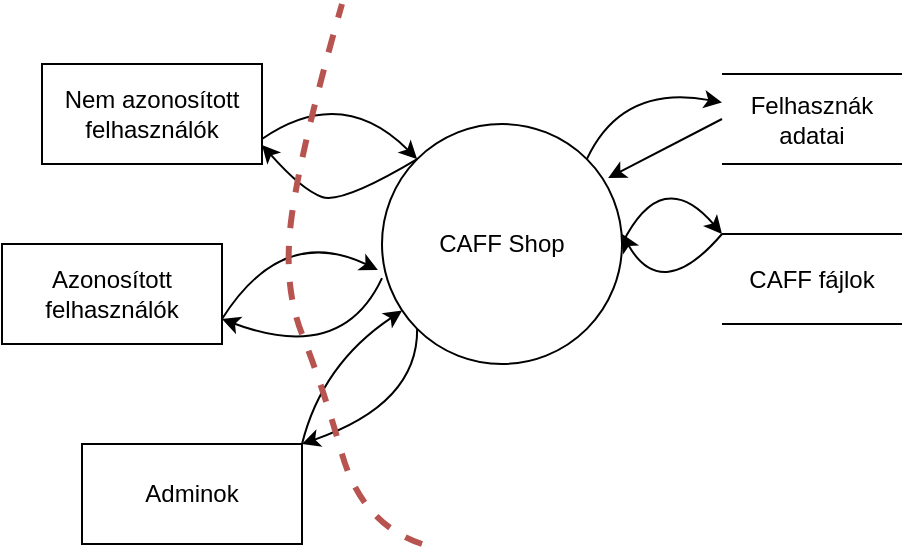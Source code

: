 <mxfile version="15.5.5" type="device"><diagram id="8Uh9T3PRn-gDy5JSTrMY" name="Page-1"><mxGraphModel dx="460" dy="751" grid="1" gridSize="10" guides="1" tooltips="1" connect="1" arrows="1" fold="1" page="1" pageScale="1" pageWidth="827" pageHeight="1169" math="0" shadow="0"><root><mxCell id="0"/><mxCell id="1" parent="0"/><mxCell id="UvguFo3-zaR3klMNQ9Wi-1" value="CAFF Shop" style="ellipse;whiteSpace=wrap;html=1;aspect=fixed;" vertex="1" parent="1"><mxGeometry x="230" y="230" width="120" height="120" as="geometry"/></mxCell><mxCell id="UvguFo3-zaR3klMNQ9Wi-2" value="Azonosított felhasználók" style="rounded=0;whiteSpace=wrap;html=1;" vertex="1" parent="1"><mxGeometry x="40" y="290" width="110" height="50" as="geometry"/></mxCell><mxCell id="UvguFo3-zaR3klMNQ9Wi-3" value="Adminok" style="rounded=0;whiteSpace=wrap;html=1;" vertex="1" parent="1"><mxGeometry x="80" y="390" width="110" height="50" as="geometry"/></mxCell><mxCell id="UvguFo3-zaR3klMNQ9Wi-4" value="Nem azonosított felhasználók" style="rounded=0;whiteSpace=wrap;html=1;" vertex="1" parent="1"><mxGeometry x="60" y="200" width="110" height="50" as="geometry"/></mxCell><mxCell id="UvguFo3-zaR3klMNQ9Wi-6" value="" style="curved=1;endArrow=classic;html=1;rounded=0;exitX=1;exitY=0;exitDx=0;exitDy=0;" edge="1" parent="1" source="UvguFo3-zaR3klMNQ9Wi-3" target="UvguFo3-zaR3klMNQ9Wi-1"><mxGeometry width="50" height="50" relative="1" as="geometry"><mxPoint x="210" y="410" as="sourcePoint"/><mxPoint x="260" y="360" as="targetPoint"/><Array as="points"><mxPoint x="200" y="350"/></Array></mxGeometry></mxCell><mxCell id="UvguFo3-zaR3klMNQ9Wi-7" value="" style="curved=1;endArrow=classic;html=1;rounded=0;exitX=0;exitY=1;exitDx=0;exitDy=0;entryX=1;entryY=0;entryDx=0;entryDy=0;" edge="1" parent="1" source="UvguFo3-zaR3klMNQ9Wi-1" target="UvguFo3-zaR3klMNQ9Wi-3"><mxGeometry width="50" height="50" relative="1" as="geometry"><mxPoint x="210" y="410" as="sourcePoint"/><mxPoint x="260" y="360" as="targetPoint"/><Array as="points"><mxPoint x="248" y="370"/></Array></mxGeometry></mxCell><mxCell id="UvguFo3-zaR3klMNQ9Wi-8" value="" style="curved=1;endArrow=classic;html=1;rounded=0;exitX=0;exitY=0.642;exitDx=0;exitDy=0;entryX=1;entryY=0.75;entryDx=0;entryDy=0;exitPerimeter=0;" edge="1" parent="1" source="UvguFo3-zaR3klMNQ9Wi-1" target="UvguFo3-zaR3klMNQ9Wi-2"><mxGeometry width="50" height="50" relative="1" as="geometry"><mxPoint x="257.574" y="342.426" as="sourcePoint"/><mxPoint x="200" y="400" as="targetPoint"/><Array as="points"><mxPoint x="210" y="350"/></Array></mxGeometry></mxCell><mxCell id="UvguFo3-zaR3klMNQ9Wi-9" value="" style="curved=1;endArrow=classic;html=1;rounded=0;exitX=1;exitY=0.75;exitDx=0;exitDy=0;entryX=-0.017;entryY=0.608;entryDx=0;entryDy=0;entryPerimeter=0;" edge="1" parent="1" source="UvguFo3-zaR3klMNQ9Wi-2" target="UvguFo3-zaR3klMNQ9Wi-1"><mxGeometry width="50" height="50" relative="1" as="geometry"><mxPoint x="200" y="400" as="sourcePoint"/><mxPoint x="250.077" y="333.282" as="targetPoint"/><Array as="points"><mxPoint x="180" y="280"/></Array></mxGeometry></mxCell><mxCell id="UvguFo3-zaR3klMNQ9Wi-10" value="" style="curved=1;endArrow=classic;html=1;rounded=0;entryX=1;entryY=0.75;entryDx=0;entryDy=0;exitX=0;exitY=0;exitDx=0;exitDy=0;" edge="1" parent="1" source="UvguFo3-zaR3klMNQ9Wi-1"><mxGeometry width="50" height="50" relative="1" as="geometry"><mxPoint x="250" y="220.0" as="sourcePoint"/><mxPoint x="170" y="240.46" as="targetPoint"/><Array as="points"><mxPoint x="210" y="270"/><mxPoint x="190" y="263"/></Array></mxGeometry></mxCell><mxCell id="UvguFo3-zaR3klMNQ9Wi-11" value="" style="curved=1;endArrow=classic;html=1;rounded=0;exitX=1;exitY=0.75;exitDx=0;exitDy=0;entryX=0;entryY=0;entryDx=0;entryDy=0;" edge="1" parent="1" target="UvguFo3-zaR3klMNQ9Wi-1"><mxGeometry width="50" height="50" relative="1" as="geometry"><mxPoint x="170" y="237.5" as="sourcePoint"/><mxPoint x="247.96" y="212.96" as="targetPoint"/><Array as="points"><mxPoint x="210" y="210"/></Array></mxGeometry></mxCell><mxCell id="UvguFo3-zaR3klMNQ9Wi-13" value="" style="curved=1;endArrow=none;html=1;rounded=0;fillColor=#f8cecc;strokeColor=#b85450;endFill=0;strokeWidth=3;dashed=1;" edge="1" parent="1"><mxGeometry width="50" height="50" relative="1" as="geometry"><mxPoint x="250" y="440" as="sourcePoint"/><mxPoint x="210" y="170" as="targetPoint"/><Array as="points"><mxPoint x="220" y="430"/><mxPoint x="200" y="360"/><mxPoint x="180" y="310"/><mxPoint x="190" y="240"/></Array></mxGeometry></mxCell><mxCell id="UvguFo3-zaR3klMNQ9Wi-14" value="CAFF fájlok" style="rounded=0;whiteSpace=wrap;html=1;strokeColor=none;" vertex="1" parent="1"><mxGeometry x="400" y="285" width="90" height="45" as="geometry"/></mxCell><mxCell id="UvguFo3-zaR3klMNQ9Wi-15" value="Felhasznák adatai" style="rounded=0;whiteSpace=wrap;html=1;strokeColor=none;" vertex="1" parent="1"><mxGeometry x="400" y="205" width="90" height="45" as="geometry"/></mxCell><mxCell id="UvguFo3-zaR3klMNQ9Wi-16" value="" style="curved=1;endArrow=classic;html=1;rounded=0;exitX=1;exitY=0;exitDx=0;exitDy=0;" edge="1" parent="1" source="UvguFo3-zaR3klMNQ9Wi-1" target="UvguFo3-zaR3klMNQ9Wi-15"><mxGeometry width="50" height="50" relative="1" as="geometry"><mxPoint x="180" y="247.5" as="sourcePoint"/><mxPoint x="257.574" y="257.574" as="targetPoint"/><Array as="points"><mxPoint x="350" y="210"/></Array></mxGeometry></mxCell><mxCell id="UvguFo3-zaR3klMNQ9Wi-17" value="" style="curved=1;endArrow=classic;html=1;rounded=0;exitX=1;exitY=0.5;exitDx=0;exitDy=0;entryX=0;entryY=0;entryDx=0;entryDy=0;" edge="1" parent="1" source="UvguFo3-zaR3klMNQ9Wi-1" target="UvguFo3-zaR3klMNQ9Wi-14"><mxGeometry width="50" height="50" relative="1" as="geometry"><mxPoint x="342.426" y="257.574" as="sourcePoint"/><mxPoint x="410" y="229.211" as="targetPoint"/><Array as="points"><mxPoint x="370" y="250"/></Array></mxGeometry></mxCell><mxCell id="UvguFo3-zaR3klMNQ9Wi-18" value="" style="curved=1;endArrow=classic;html=1;rounded=0;exitX=0;exitY=0;exitDx=0;exitDy=0;" edge="1" parent="1" source="UvguFo3-zaR3klMNQ9Wi-14"><mxGeometry width="50" height="50" relative="1" as="geometry"><mxPoint x="257.574" y="342.426" as="sourcePoint"/><mxPoint x="350" y="285" as="targetPoint"/><Array as="points"><mxPoint x="370" y="320"/></Array></mxGeometry></mxCell><mxCell id="UvguFo3-zaR3klMNQ9Wi-19" value="" style="curved=1;endArrow=classic;html=1;rounded=0;exitX=0;exitY=0.5;exitDx=0;exitDy=0;entryX=0.942;entryY=0.225;entryDx=0;entryDy=0;entryPerimeter=0;" edge="1" parent="1" source="UvguFo3-zaR3klMNQ9Wi-15" target="UvguFo3-zaR3klMNQ9Wi-1"><mxGeometry width="50" height="50" relative="1" as="geometry"><mxPoint x="410" y="295" as="sourcePoint"/><mxPoint x="360" y="295" as="targetPoint"/><Array as="points"/></mxGeometry></mxCell><mxCell id="UvguFo3-zaR3klMNQ9Wi-20" value="" style="endArrow=none;html=1;rounded=0;strokeWidth=1;entryX=1;entryY=1;entryDx=0;entryDy=0;exitX=0;exitY=1;exitDx=0;exitDy=0;" edge="1" parent="1" source="UvguFo3-zaR3klMNQ9Wi-14" target="UvguFo3-zaR3klMNQ9Wi-14"><mxGeometry width="50" height="50" relative="1" as="geometry"><mxPoint x="370" y="410" as="sourcePoint"/><mxPoint x="420" y="360" as="targetPoint"/></mxGeometry></mxCell><mxCell id="UvguFo3-zaR3klMNQ9Wi-22" value="" style="endArrow=none;html=1;rounded=0;strokeWidth=1;entryX=1;entryY=0;entryDx=0;entryDy=0;exitX=0;exitY=0;exitDx=0;exitDy=0;" edge="1" parent="1" source="UvguFo3-zaR3klMNQ9Wi-14" target="UvguFo3-zaR3klMNQ9Wi-14"><mxGeometry width="50" height="50" relative="1" as="geometry"><mxPoint x="370" y="410" as="sourcePoint"/><mxPoint x="420" y="360" as="targetPoint"/></mxGeometry></mxCell><mxCell id="UvguFo3-zaR3klMNQ9Wi-23" value="" style="endArrow=none;html=1;rounded=0;strokeWidth=1;entryX=1;entryY=1;entryDx=0;entryDy=0;exitX=0;exitY=1;exitDx=0;exitDy=0;" edge="1" parent="1" source="UvguFo3-zaR3klMNQ9Wi-15" target="UvguFo3-zaR3klMNQ9Wi-15"><mxGeometry width="50" height="50" relative="1" as="geometry"><mxPoint x="410" y="295" as="sourcePoint"/><mxPoint x="500" y="295" as="targetPoint"/></mxGeometry></mxCell><mxCell id="UvguFo3-zaR3klMNQ9Wi-24" value="" style="endArrow=none;html=1;rounded=0;strokeWidth=1;entryX=1;entryY=0;entryDx=0;entryDy=0;exitX=0;exitY=0;exitDx=0;exitDy=0;" edge="1" parent="1" source="UvguFo3-zaR3klMNQ9Wi-15" target="UvguFo3-zaR3klMNQ9Wi-15"><mxGeometry width="50" height="50" relative="1" as="geometry"><mxPoint x="420" y="305" as="sourcePoint"/><mxPoint x="510" y="305" as="targetPoint"/></mxGeometry></mxCell></root></mxGraphModel></diagram></mxfile>